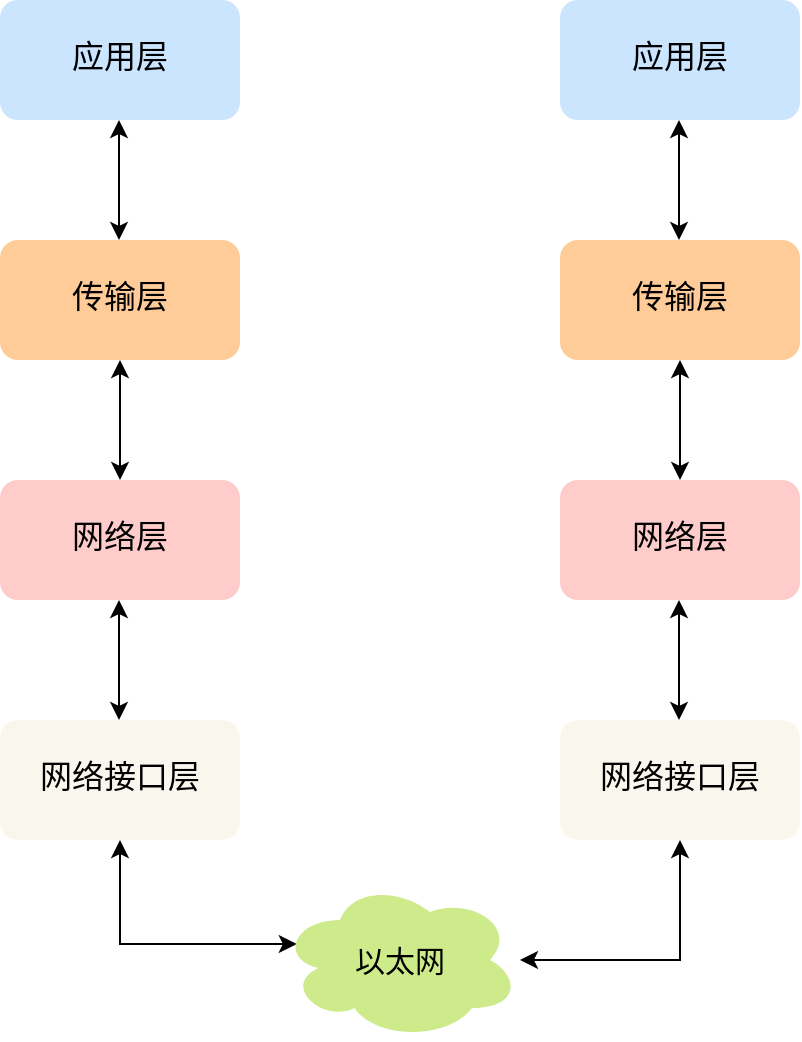 <mxfile version="17.2.4" type="github">
  <diagram id="7n2J94ILDbaM-6vDFdVY" name="Page-1">
    <mxGraphModel dx="929" dy="1701" grid="1" gridSize="10" guides="1" tooltips="1" connect="1" arrows="1" fold="1" page="1" pageScale="1" pageWidth="827" pageHeight="1169" math="0" shadow="0">
      <root>
        <mxCell id="0" />
        <mxCell id="1" parent="0" />
        <mxCell id="wiDZqTaHPDytZYDYTd_T-2" value="网络层" style="rounded=1;whiteSpace=wrap;html=1;fontSize=16;fontFamily=Courier New;fillColor=#ffcccc;strokeColor=none;" vertex="1" parent="1">
          <mxGeometry x="250" y="210" width="120" height="60" as="geometry" />
        </mxCell>
        <mxCell id="wiDZqTaHPDytZYDYTd_T-3" value="网络层" style="rounded=1;whiteSpace=wrap;html=1;fontSize=16;fontFamily=Courier New;fillColor=#ffcccc;strokeColor=none;" vertex="1" parent="1">
          <mxGeometry x="530" y="210" width="120" height="60" as="geometry" />
        </mxCell>
        <mxCell id="wiDZqTaHPDytZYDYTd_T-6" style="edgeStyle=orthogonalEdgeStyle;rounded=0;orthogonalLoop=1;jettySize=auto;html=1;entryX=0.5;entryY=0;entryDx=0;entryDy=0;startArrow=classic;startFill=1;endArrow=classic;endFill=1;fontFamily=Courier New;fontSize=16;" edge="1" parent="1" source="wiDZqTaHPDytZYDYTd_T-7" target="wiDZqTaHPDytZYDYTd_T-2">
          <mxGeometry relative="1" as="geometry" />
        </mxCell>
        <mxCell id="wiDZqTaHPDytZYDYTd_T-7" value="传输层" style="rounded=1;whiteSpace=wrap;html=1;fontSize=16;fontFamily=Courier New;fillColor=#ffcc99;strokeColor=none;" vertex="1" parent="1">
          <mxGeometry x="250" y="90" width="120" height="60" as="geometry" />
        </mxCell>
        <mxCell id="wiDZqTaHPDytZYDYTd_T-8" style="edgeStyle=orthogonalEdgeStyle;rounded=0;orthogonalLoop=1;jettySize=auto;html=1;entryX=0.5;entryY=0;entryDx=0;entryDy=0;startArrow=classic;startFill=1;endArrow=classic;endFill=1;fontFamily=Courier New;fontSize=16;" edge="1" parent="1" source="wiDZqTaHPDytZYDYTd_T-9" target="wiDZqTaHPDytZYDYTd_T-3">
          <mxGeometry relative="1" as="geometry" />
        </mxCell>
        <mxCell id="wiDZqTaHPDytZYDYTd_T-9" value="传输层" style="rounded=1;whiteSpace=wrap;html=1;fontSize=16;fontFamily=Courier New;fillColor=#ffcc99;strokeColor=none;" vertex="1" parent="1">
          <mxGeometry x="530" y="90" width="120" height="60" as="geometry" />
        </mxCell>
        <mxCell id="wiDZqTaHPDytZYDYTd_T-10" value="应用层" style="rounded=1;whiteSpace=wrap;html=1;fontSize=16;fontFamily=Courier New;fillColor=#cce5ff;strokeColor=none;" vertex="1" parent="1">
          <mxGeometry x="250" y="-30" width="120" height="60" as="geometry" />
        </mxCell>
        <mxCell id="wiDZqTaHPDytZYDYTd_T-11" value="应用层" style="rounded=1;whiteSpace=wrap;html=1;fontSize=16;fontFamily=Courier New;fillColor=#cce5ff;strokeColor=none;" vertex="1" parent="1">
          <mxGeometry x="530" y="-30" width="120" height="60" as="geometry" />
        </mxCell>
        <mxCell id="wiDZqTaHPDytZYDYTd_T-12" style="edgeStyle=orthogonalEdgeStyle;rounded=0;orthogonalLoop=1;jettySize=auto;html=1;entryX=0.5;entryY=0;entryDx=0;entryDy=0;startArrow=classic;startFill=1;endArrow=classic;endFill=1;fontFamily=Courier New;fontSize=16;" edge="1" parent="1">
          <mxGeometry relative="1" as="geometry">
            <mxPoint x="309.5" y="30" as="sourcePoint" />
            <mxPoint x="309.5" y="90" as="targetPoint" />
          </mxGeometry>
        </mxCell>
        <mxCell id="wiDZqTaHPDytZYDYTd_T-13" style="edgeStyle=orthogonalEdgeStyle;rounded=0;orthogonalLoop=1;jettySize=auto;html=1;entryX=0.5;entryY=0;entryDx=0;entryDy=0;startArrow=classic;startFill=1;endArrow=classic;endFill=1;fontFamily=Courier New;fontSize=16;" edge="1" parent="1">
          <mxGeometry relative="1" as="geometry">
            <mxPoint x="589.5" y="30" as="sourcePoint" />
            <mxPoint x="589.5" y="90" as="targetPoint" />
          </mxGeometry>
        </mxCell>
        <mxCell id="wiDZqTaHPDytZYDYTd_T-21" style="edgeStyle=orthogonalEdgeStyle;rounded=0;orthogonalLoop=1;jettySize=auto;html=1;entryX=0.07;entryY=0.4;entryDx=0;entryDy=0;entryPerimeter=0;startArrow=classic;startFill=1;" edge="1" parent="1" source="wiDZqTaHPDytZYDYTd_T-14" target="wiDZqTaHPDytZYDYTd_T-19">
          <mxGeometry relative="1" as="geometry">
            <Array as="points">
              <mxPoint x="310" y="442" />
            </Array>
          </mxGeometry>
        </mxCell>
        <mxCell id="wiDZqTaHPDytZYDYTd_T-14" value="网络接口层" style="rounded=1;whiteSpace=wrap;html=1;fontSize=16;fontFamily=Courier New;fillColor=#f9f7ed;strokeColor=none;" vertex="1" parent="1">
          <mxGeometry x="250" y="330" width="120" height="60" as="geometry" />
        </mxCell>
        <mxCell id="wiDZqTaHPDytZYDYTd_T-15" style="edgeStyle=orthogonalEdgeStyle;rounded=0;orthogonalLoop=1;jettySize=auto;html=1;entryX=0.5;entryY=0;entryDx=0;entryDy=0;startArrow=classic;startFill=1;endArrow=classic;endFill=1;fontFamily=Courier New;fontSize=16;" edge="1" parent="1">
          <mxGeometry relative="1" as="geometry">
            <mxPoint x="309.5" y="270" as="sourcePoint" />
            <mxPoint x="309.5" y="330" as="targetPoint" />
          </mxGeometry>
        </mxCell>
        <mxCell id="wiDZqTaHPDytZYDYTd_T-17" value="网络接口层" style="rounded=1;whiteSpace=wrap;html=1;fontSize=16;fontFamily=Courier New;fillColor=#f9f7ed;strokeColor=none;" vertex="1" parent="1">
          <mxGeometry x="530" y="330" width="120" height="60" as="geometry" />
        </mxCell>
        <mxCell id="wiDZqTaHPDytZYDYTd_T-18" style="edgeStyle=orthogonalEdgeStyle;rounded=0;orthogonalLoop=1;jettySize=auto;html=1;entryX=0.5;entryY=0;entryDx=0;entryDy=0;startArrow=classic;startFill=1;endArrow=classic;endFill=1;fontFamily=Courier New;fontSize=16;" edge="1" parent="1">
          <mxGeometry relative="1" as="geometry">
            <mxPoint x="589.5" y="270" as="sourcePoint" />
            <mxPoint x="589.5" y="330" as="targetPoint" />
          </mxGeometry>
        </mxCell>
        <mxCell id="wiDZqTaHPDytZYDYTd_T-22" style="edgeStyle=orthogonalEdgeStyle;rounded=0;orthogonalLoop=1;jettySize=auto;html=1;entryX=0.5;entryY=1;entryDx=0;entryDy=0;startArrow=classic;startFill=1;" edge="1" parent="1" source="wiDZqTaHPDytZYDYTd_T-19" target="wiDZqTaHPDytZYDYTd_T-17">
          <mxGeometry relative="1" as="geometry" />
        </mxCell>
        <mxCell id="wiDZqTaHPDytZYDYTd_T-19" value="以太网" style="ellipse;shape=cloud;whiteSpace=wrap;html=1;fillColor=#cdeb8b;strokeColor=none;fontSize=15;" vertex="1" parent="1">
          <mxGeometry x="390" y="410" width="120" height="80" as="geometry" />
        </mxCell>
      </root>
    </mxGraphModel>
  </diagram>
</mxfile>

